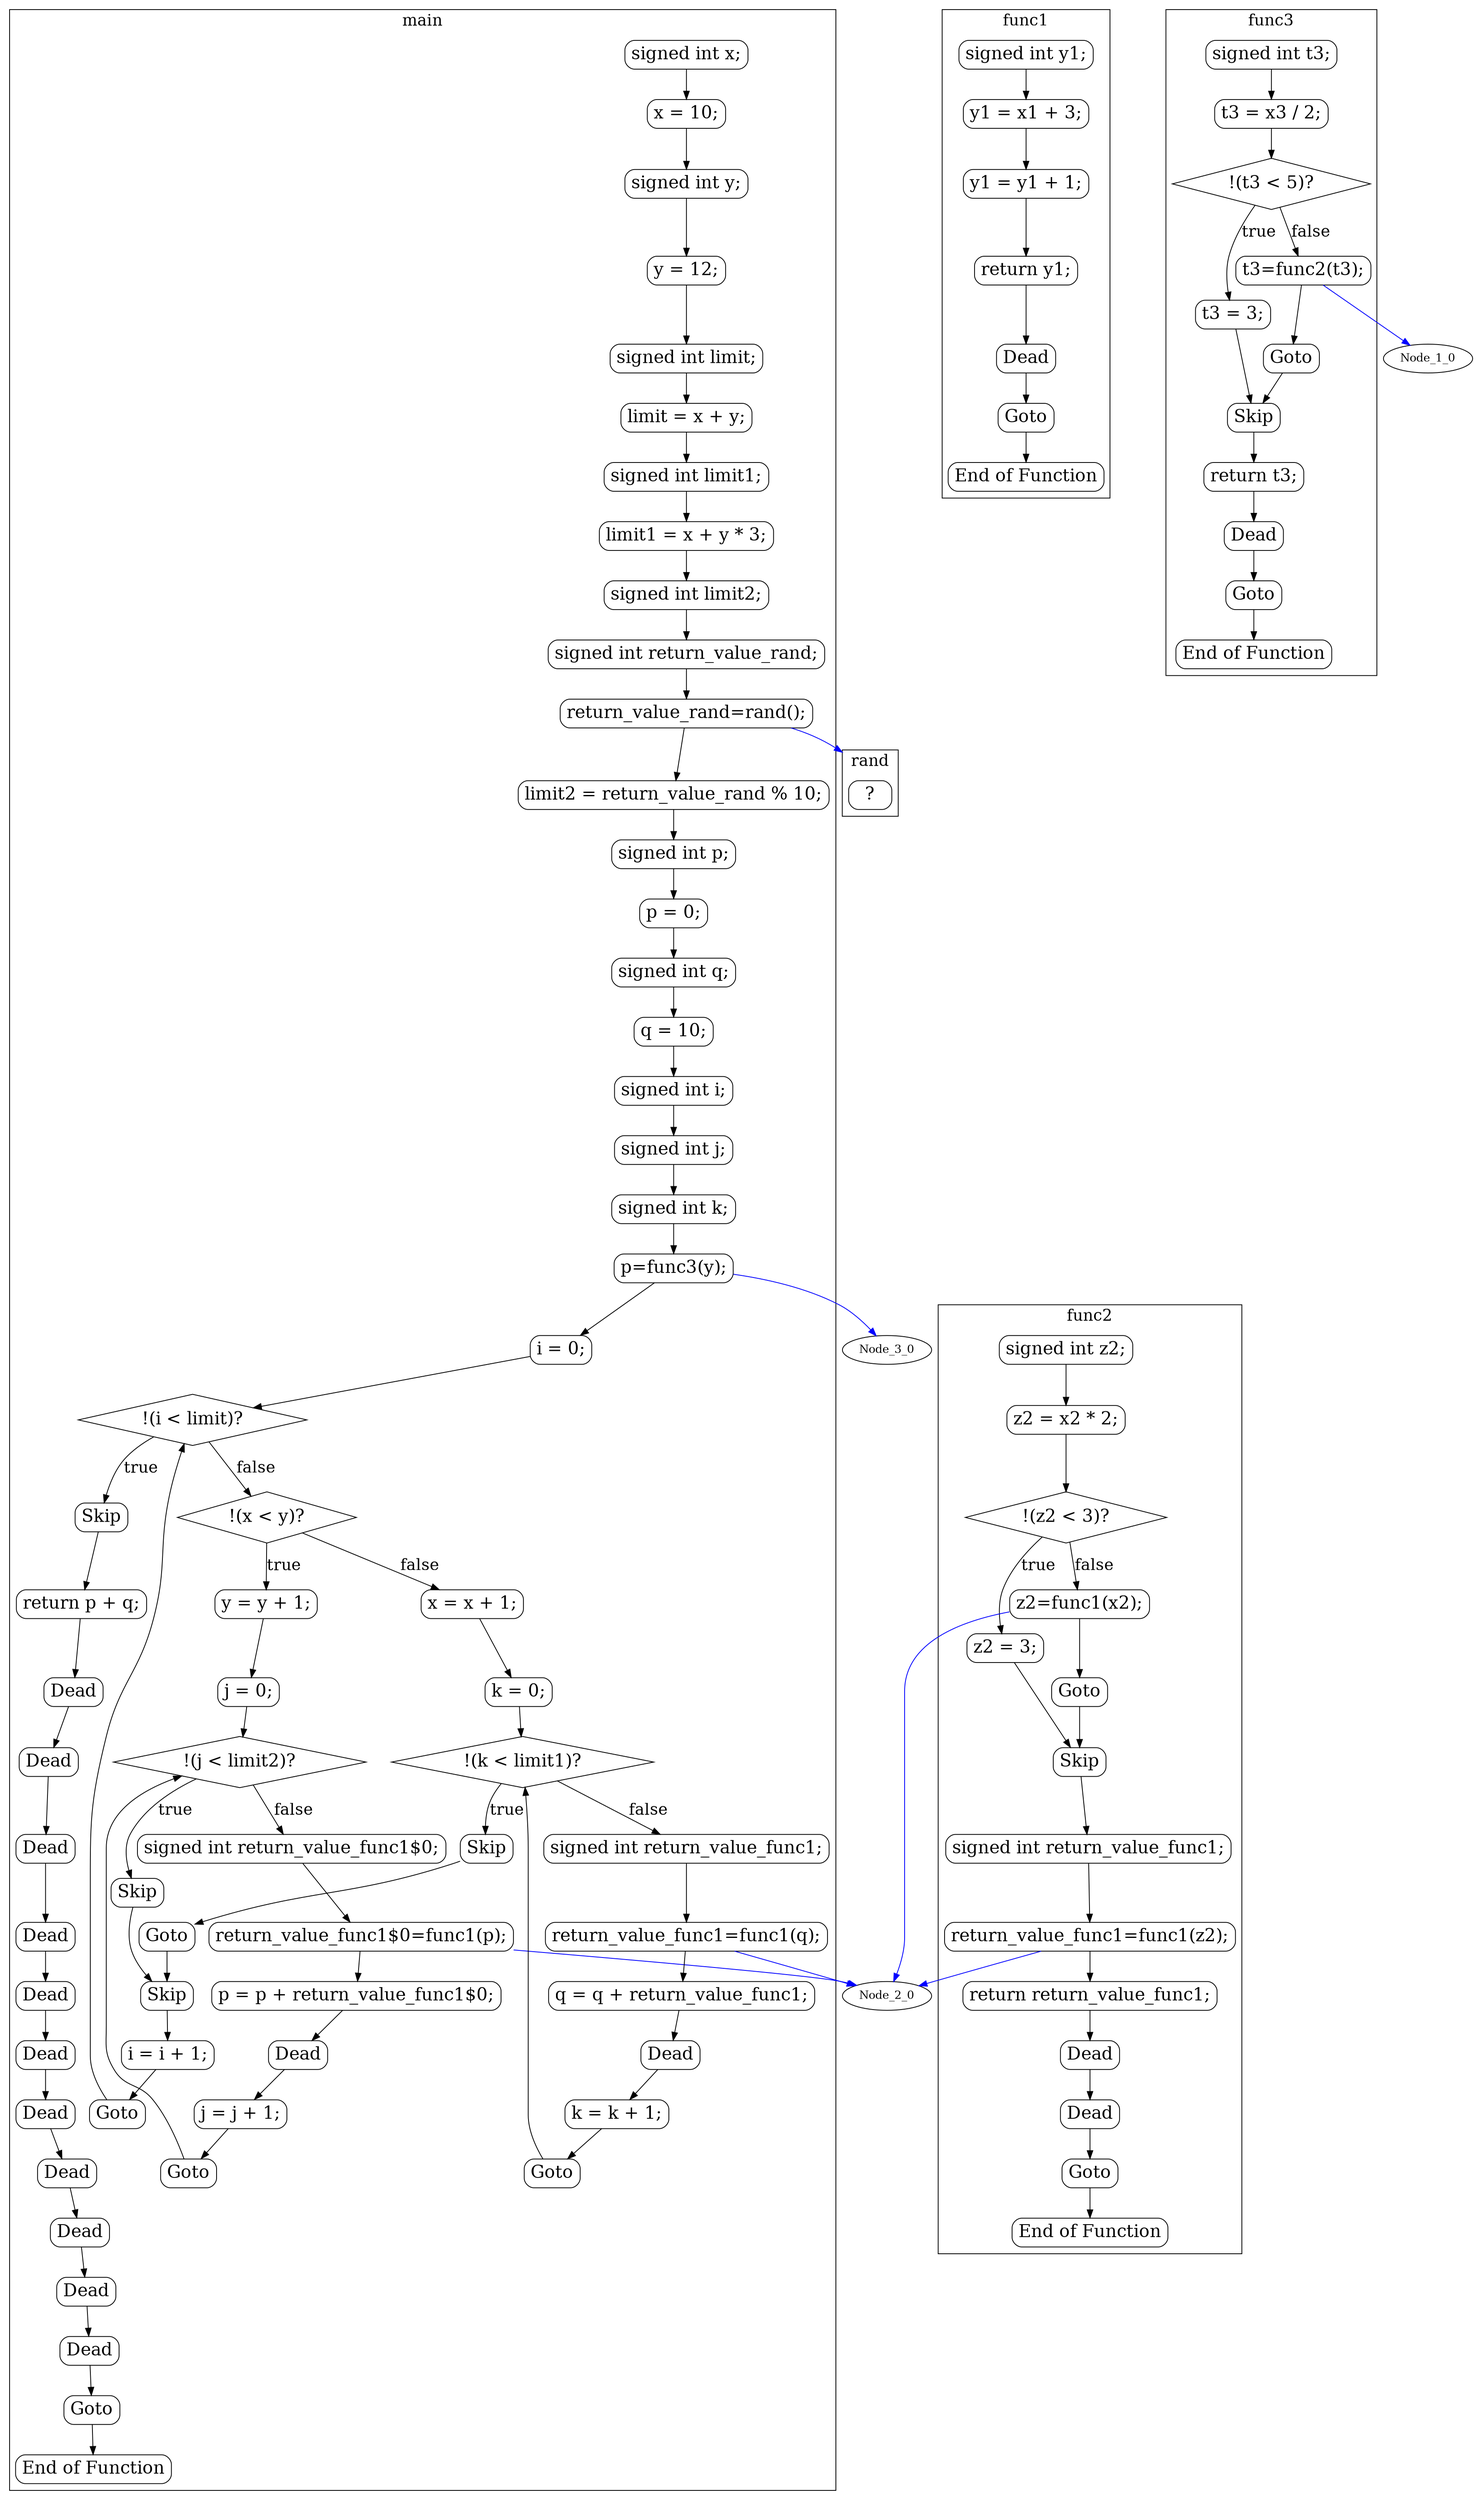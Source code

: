 digraph G {
color=black;orientation=portrait;fontsize=20;compound=true;size="30,40";ratio=compress;
subgraph "cluster_main" {
label="main";
Node_0_0 [shape=Mrecord,fontsize=22,label="signed int x;"];
Node_0_0 -> Node_0_1 ;
Node_0_1 [shape=Mrecord,fontsize=22,label="x = 10;"];
Node_0_1 -> Node_0_2 ;
Node_0_2 [shape=Mrecord,fontsize=22,label="signed int y;"];
Node_0_2 -> Node_0_3 ;
Node_0_3 [shape=Mrecord,fontsize=22,label="y = 12;"];
Node_0_3 -> Node_0_4 ;
Node_0_4 [shape=Mrecord,fontsize=22,label="signed int limit;"];
Node_0_4 -> Node_0_5 ;
Node_0_5 [shape=Mrecord,fontsize=22,label="limit = x + y;"];
Node_0_5 -> Node_0_6 ;
Node_0_6 [shape=Mrecord,fontsize=22,label="signed int limit1;"];
Node_0_6 -> Node_0_7 ;
Node_0_7 [shape=Mrecord,fontsize=22,label="limit1 = x + y * 3;"];
Node_0_7 -> Node_0_8 ;
Node_0_8 [shape=Mrecord,fontsize=22,label="signed int limit2;"];
Node_0_8 -> Node_0_9 ;
Node_0_9 [shape=Mrecord,fontsize=22,label="signed int return_value_rand;"];
Node_0_9 -> Node_0_10 ;
Node_0_10 [shape=Mrecord,fontsize=22,label="return_value_rand=rand();"];
Node_0_10 -> Node_0_11 ;
Node_0_11 [shape=Mrecord,fontsize=22,label="limit2 = return_value_rand % 10;"];
Node_0_11 -> Node_0_12 ;
Node_0_12 [shape=Mrecord,fontsize=22,label="signed int p;"];
Node_0_12 -> Node_0_13 ;
Node_0_13 [shape=Mrecord,fontsize=22,label="p = 0;"];
Node_0_13 -> Node_0_14 ;
Node_0_14 [shape=Mrecord,fontsize=22,label="signed int q;"];
Node_0_14 -> Node_0_15 ;
Node_0_15 [shape=Mrecord,fontsize=22,label="q = 10;"];
Node_0_15 -> Node_0_16 ;
Node_0_16 [shape=Mrecord,fontsize=22,label="signed int i;"];
Node_0_16 -> Node_0_17 ;
Node_0_17 [shape=Mrecord,fontsize=22,label="signed int j;"];
Node_0_17 -> Node_0_18 ;
Node_0_18 [shape=Mrecord,fontsize=22,label="signed int k;"];
Node_0_18 -> Node_0_19 ;
Node_0_19 [shape=Mrecord,fontsize=22,label="p=func3(y);"];
Node_0_19 -> Node_0_20 ;
Node_0_20 [shape=Mrecord,fontsize=22,label="i = 0;"];
Node_0_20 -> Node_0_21 ;
Node_0_21 [shape=diamond,fontsize=22,label="!(i \< limit)?"];
Node_0_21 -> Node_0_47 [fontsize=20,label="true"];
Node_0_21 -> Node_0_22 [fontsize=20,label="false"];
Node_0_47 [shape=Mrecord,fontsize=22,label="Skip"];
Node_0_47 -> Node_0_48 ;
Node_0_22 [shape=diamond,fontsize=22,label="!(x \< y)?"];
Node_0_22 -> Node_0_34 [fontsize=20,label="true"];
Node_0_22 -> Node_0_23 [fontsize=20,label="false"];
Node_0_48 [shape=Mrecord,fontsize=22,label="return p + q;"];
Node_0_48 -> Node_0_49 ;
Node_0_34 [shape=Mrecord,fontsize=22,label="y = y + 1;"];
Node_0_34 -> Node_0_35 ;
Node_0_23 [shape=Mrecord,fontsize=22,label="x = x + 1;"];
Node_0_23 -> Node_0_24 ;
Node_0_49 [shape=Mrecord,fontsize=22,label="Dead"];
Node_0_49 -> Node_0_50 ;
Node_0_35 [shape=Mrecord,fontsize=22,label="j = 0;"];
Node_0_35 -> Node_0_36 ;
Node_0_24 [shape=Mrecord,fontsize=22,label="k = 0;"];
Node_0_24 -> Node_0_25 ;
Node_0_50 [shape=Mrecord,fontsize=22,label="Dead"];
Node_0_50 -> Node_0_51 ;
Node_0_36 [shape=diamond,fontsize=22,label="!(j \< limit2)?"];
Node_0_36 -> Node_0_43 [fontsize=20,label="true"];
Node_0_36 -> Node_0_37 [fontsize=20,label="false"];
Node_0_25 [shape=diamond,fontsize=22,label="!(k \< limit1)?"];
Node_0_25 -> Node_0_32 [fontsize=20,label="true"];
Node_0_25 -> Node_0_26 [fontsize=20,label="false"];
Node_0_51 [shape=Mrecord,fontsize=22,label="Dead"];
Node_0_51 -> Node_0_52 ;
Node_0_43 [shape=Mrecord,fontsize=22,label="Skip"];
Node_0_43 -> Node_0_44 ;
Node_0_37 [shape=Mrecord,fontsize=22,label="signed int return_value_func1$0;"];
Node_0_37 -> Node_0_38 ;
Node_0_32 [shape=Mrecord,fontsize=22,label="Skip"];
Node_0_32 -> Node_0_33 ;
Node_0_26 [shape=Mrecord,fontsize=22,label="signed int return_value_func1;"];
Node_0_26 -> Node_0_27 ;
Node_0_52 [shape=Mrecord,fontsize=22,label="Dead"];
Node_0_52 -> Node_0_53 ;
Node_0_44 [shape=Mrecord,fontsize=22,label="Skip"];
Node_0_44 -> Node_0_45 ;
Node_0_38 [shape=Mrecord,fontsize=22,label="return_value_func1$0=func1(p);"];
Node_0_38 -> Node_0_39 ;
Node_0_33 [shape=Mrecord,fontsize=22,label="Goto"];
Node_0_33 -> Node_0_44 ;
Node_0_27 [shape=Mrecord,fontsize=22,label="return_value_func1=func1(q);"];
Node_0_27 -> Node_0_28 ;
Node_0_53 [shape=Mrecord,fontsize=22,label="Dead"];
Node_0_53 -> Node_0_54 ;
Node_0_45 [shape=Mrecord,fontsize=22,label="i = i + 1;"];
Node_0_45 -> Node_0_46 ;
Node_0_39 [shape=Mrecord,fontsize=22,label="p = p + return_value_func1$0;"];
Node_0_39 -> Node_0_40 ;
Node_0_28 [shape=Mrecord,fontsize=22,label="q = q + return_value_func1;"];
Node_0_28 -> Node_0_29 ;
Node_0_54 [shape=Mrecord,fontsize=22,label="Dead"];
Node_0_54 -> Node_0_55 ;
Node_0_46 [shape=Mrecord,fontsize=22,label="Goto"];
Node_0_46 -> Node_0_21 ;
Node_0_40 [shape=Mrecord,fontsize=22,label="Dead"];
Node_0_40 -> Node_0_41 ;
Node_0_29 [shape=Mrecord,fontsize=22,label="Dead"];
Node_0_29 -> Node_0_30 ;
Node_0_55 [shape=Mrecord,fontsize=22,label="Dead"];
Node_0_55 -> Node_0_56 ;
Node_0_41 [shape=Mrecord,fontsize=22,label="j = j + 1;"];
Node_0_41 -> Node_0_42 ;
Node_0_30 [shape=Mrecord,fontsize=22,label="k = k + 1;"];
Node_0_30 -> Node_0_31 ;
Node_0_56 [shape=Mrecord,fontsize=22,label="Dead"];
Node_0_56 -> Node_0_57 ;
Node_0_42 [shape=Mrecord,fontsize=22,label="Goto"];
Node_0_42 -> Node_0_36 ;
Node_0_31 [shape=Mrecord,fontsize=22,label="Goto"];
Node_0_31 -> Node_0_25 ;
Node_0_57 [shape=Mrecord,fontsize=22,label="Dead"];
Node_0_57 -> Node_0_58 ;
Node_0_58 [shape=Mrecord,fontsize=22,label="Dead"];
Node_0_58 -> Node_0_59 ;
Node_0_59 [shape=Mrecord,fontsize=22,label="Dead"];
Node_0_59 -> Node_0_60 ;
Node_0_60 [shape=Mrecord,fontsize=22,label="Goto"];
Node_0_60 -> Node_0_61 ;
Node_0_61 [shape=Mrecord,fontsize=22,label="End of Function"];
}
subgraph "cluster_func2" {
label="func2";
Node_1_62 [shape=Mrecord,fontsize=22,label="signed int z2;"];
Node_1_62 -> Node_1_63 ;
Node_1_63 [shape=Mrecord,fontsize=22,label="z2 = x2 * 2;"];
Node_1_63 -> Node_1_64 ;
Node_1_64 [shape=diamond,fontsize=22,label="!(z2 \< 3)?"];
Node_1_64 -> Node_1_67 [fontsize=20,label="true"];
Node_1_64 -> Node_1_65 [fontsize=20,label="false"];
Node_1_67 [shape=Mrecord,fontsize=22,label="z2 = 3;"];
Node_1_67 -> Node_1_68 ;
Node_1_65 [shape=Mrecord,fontsize=22,label="z2=func1(x2);"];
Node_1_65 -> Node_1_66 ;
Node_1_68 [shape=Mrecord,fontsize=22,label="Skip"];
Node_1_68 -> Node_1_69 ;
Node_1_66 [shape=Mrecord,fontsize=22,label="Goto"];
Node_1_66 -> Node_1_68 ;
Node_1_69 [shape=Mrecord,fontsize=22,label="signed int return_value_func1;"];
Node_1_69 -> Node_1_70 ;
Node_1_70 [shape=Mrecord,fontsize=22,label="return_value_func1=func1(z2);"];
Node_1_70 -> Node_1_71 ;
Node_1_71 [shape=Mrecord,fontsize=22,label="return return_value_func1;"];
Node_1_71 -> Node_1_72 ;
Node_1_72 [shape=Mrecord,fontsize=22,label="Dead"];
Node_1_72 -> Node_1_73 ;
Node_1_73 [shape=Mrecord,fontsize=22,label="Dead"];
Node_1_73 -> Node_1_74 ;
Node_1_74 [shape=Mrecord,fontsize=22,label="Goto"];
Node_1_74 -> Node_1_75 ;
Node_1_75 [shape=Mrecord,fontsize=22,label="End of Function"];
}
subgraph "cluster_func1" {
label="func1";
Node_2_76 [shape=Mrecord,fontsize=22,label="signed int y1;"];
Node_2_76 -> Node_2_77 ;
Node_2_77 [shape=Mrecord,fontsize=22,label="y1 = x1 + 3;"];
Node_2_77 -> Node_2_78 ;
Node_2_78 [shape=Mrecord,fontsize=22,label="y1 = y1 + 1;"];
Node_2_78 -> Node_2_79 ;
Node_2_79 [shape=Mrecord,fontsize=22,label="return y1;"];
Node_2_79 -> Node_2_80 ;
Node_2_80 [shape=Mrecord,fontsize=22,label="Dead"];
Node_2_80 -> Node_2_81 ;
Node_2_81 [shape=Mrecord,fontsize=22,label="Goto"];
Node_2_81 -> Node_2_82 ;
Node_2_82 [shape=Mrecord,fontsize=22,label="End of Function"];
}
subgraph "cluster_func3" {
label="func3";
Node_3_83 [shape=Mrecord,fontsize=22,label="signed int t3;"];
Node_3_83 -> Node_3_84 ;
Node_3_84 [shape=Mrecord,fontsize=22,label="t3 = x3 / 2;"];
Node_3_84 -> Node_3_85 ;
Node_3_85 [shape=diamond,fontsize=22,label="!(t3 \< 5)?"];
Node_3_85 -> Node_3_88 [fontsize=20,label="true"];
Node_3_85 -> Node_3_86 [fontsize=20,label="false"];
Node_3_88 [shape=Mrecord,fontsize=22,label="t3 = 3;"];
Node_3_88 -> Node_3_89 ;
Node_3_86 [shape=Mrecord,fontsize=22,label="t3=func2(t3);"];
Node_3_86 -> Node_3_87 ;
Node_3_89 [shape=Mrecord,fontsize=22,label="Skip"];
Node_3_89 -> Node_3_90 ;
Node_3_87 [shape=Mrecord,fontsize=22,label="Goto"];
Node_3_87 -> Node_3_89 ;
Node_3_90 [shape=Mrecord,fontsize=22,label="return t3;"];
Node_3_90 -> Node_3_91 ;
Node_3_91 [shape=Mrecord,fontsize=22,label="Dead"];
Node_3_91 -> Node_3_92 ;
Node_3_92 [shape=Mrecord,fontsize=22,label="Goto"];
Node_3_92 -> Node_3_93 ;
Node_3_93 [shape=Mrecord,fontsize=22,label="End of Function"];
}
subgraph "cluster_rand" {
rank=sink;
label="rand";
Node_4_0 [shape=Mrecord,fontsize=22,label="?"];
}
Node_0_10 -> Node_4_0 [lhead="cluster_rand",color=blue];
Node_0_19 -> Node_3_0 [lhead="cluster_func3",color=blue];
Node_0_38 -> Node_2_0 [lhead="cluster_func1",color=blue];
Node_0_27 -> Node_2_0 [lhead="cluster_func1",color=blue];
Node_1_65 -> Node_2_0 [lhead="cluster_func1",color=blue];
Node_1_70 -> Node_2_0 [lhead="cluster_func1",color=blue];
Node_3_86 -> Node_1_0 [lhead="cluster_func2",color=blue];
}

